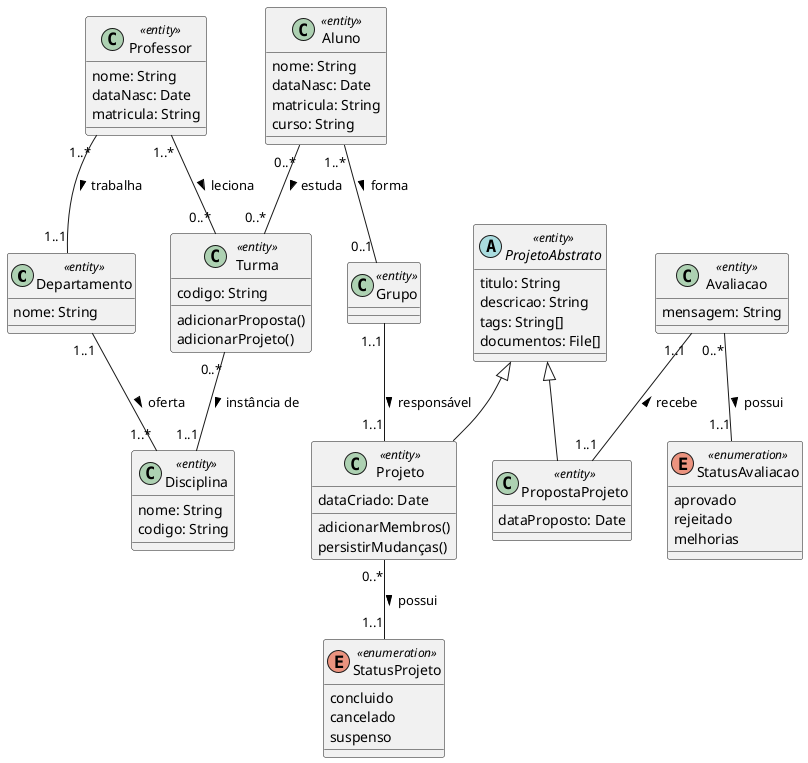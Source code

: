 @startuml 
' Muitas dessas classes estão envoltas nos macros de start/endsub pois
' queremos permitir include seletivo de classes em outros diagramas de classes
' de alguns casos de uso.
!startsub Departamento
class Departamento <<entity>> {
  nome: String
}
!endsub

!startsub Disciplina
class Disciplina <<entity>> {
  nome: String
  codigo: String
}
!endsub

!startsub Professor
class Professor <<entity>> {
  nome: String
  dataNasc: Date
  matricula: String
}
!endsub

!startsub Aluno
class Aluno <<entity>> {
  nome: String
  dataNasc: Date
  matricula: String
  curso: String
}
!endsub

!startsub Grupo
class Grupo <<entity>> {
}
!endsub

!startsub StatusProjeto
enum StatusProjeto <<enumeration>> {
  concluido
  cancelado
  suspenso
}
!endsub

!startsub ProjetoAbstrato
abstract class ProjetoAbstrato <<entity>> {
  titulo: String
  descricao: String
  tags: String[]
  documentos: File[]
}
!endsub

!startsub Projeto
class Projeto <<entity>> {
  dataCriado: Date
  adicionarMembros()
  persistirMudanças()
}
!endsub

!startsub Turma
class Turma <<entity>> {
  codigo: String
  adicionarProposta()
  adicionarProjeto()
}
!endsub

!startsub PropostaProjeto
class PropostaProjeto <<entity>> {
  dataProposto: Date
}
!endsub

!startsub Avaliacao
class Avaliacao <<entity>> {
  mensagem: String
}
!endsub

!startsub StatusAvaliacao
enum StatusAvaliacao <<enumeration>> {
  aprovado
  rejeitado
  melhorias
}
!endsub

ProjetoAbstrato <|-- Projeto
ProjetoAbstrato <|-- PropostaProjeto

Avaliacao "0..*" -- "1..1" StatusAvaliacao : possui >
Avaliacao "1..1" -- "1..1" PropostaProjeto : recebe <

Aluno "1..*" -- "0..1" Grupo : forma >
Aluno "0..*" -- "0..*" Turma : estuda >

Grupo "1..1" -- "1..1" Projeto : responsável >

Professor "1..*" -- "1..1" Departamento : trabalha >
Professor "1..*" -- "0..*" Turma : leciona >

Departamento "1..1" -- "1..*" Disciplina : oferta >

Turma "0..*" -- "1..1" Disciplina : instância de >

Projeto "0..*" -- "1..1" StatusProjeto : possui >
@enduml
